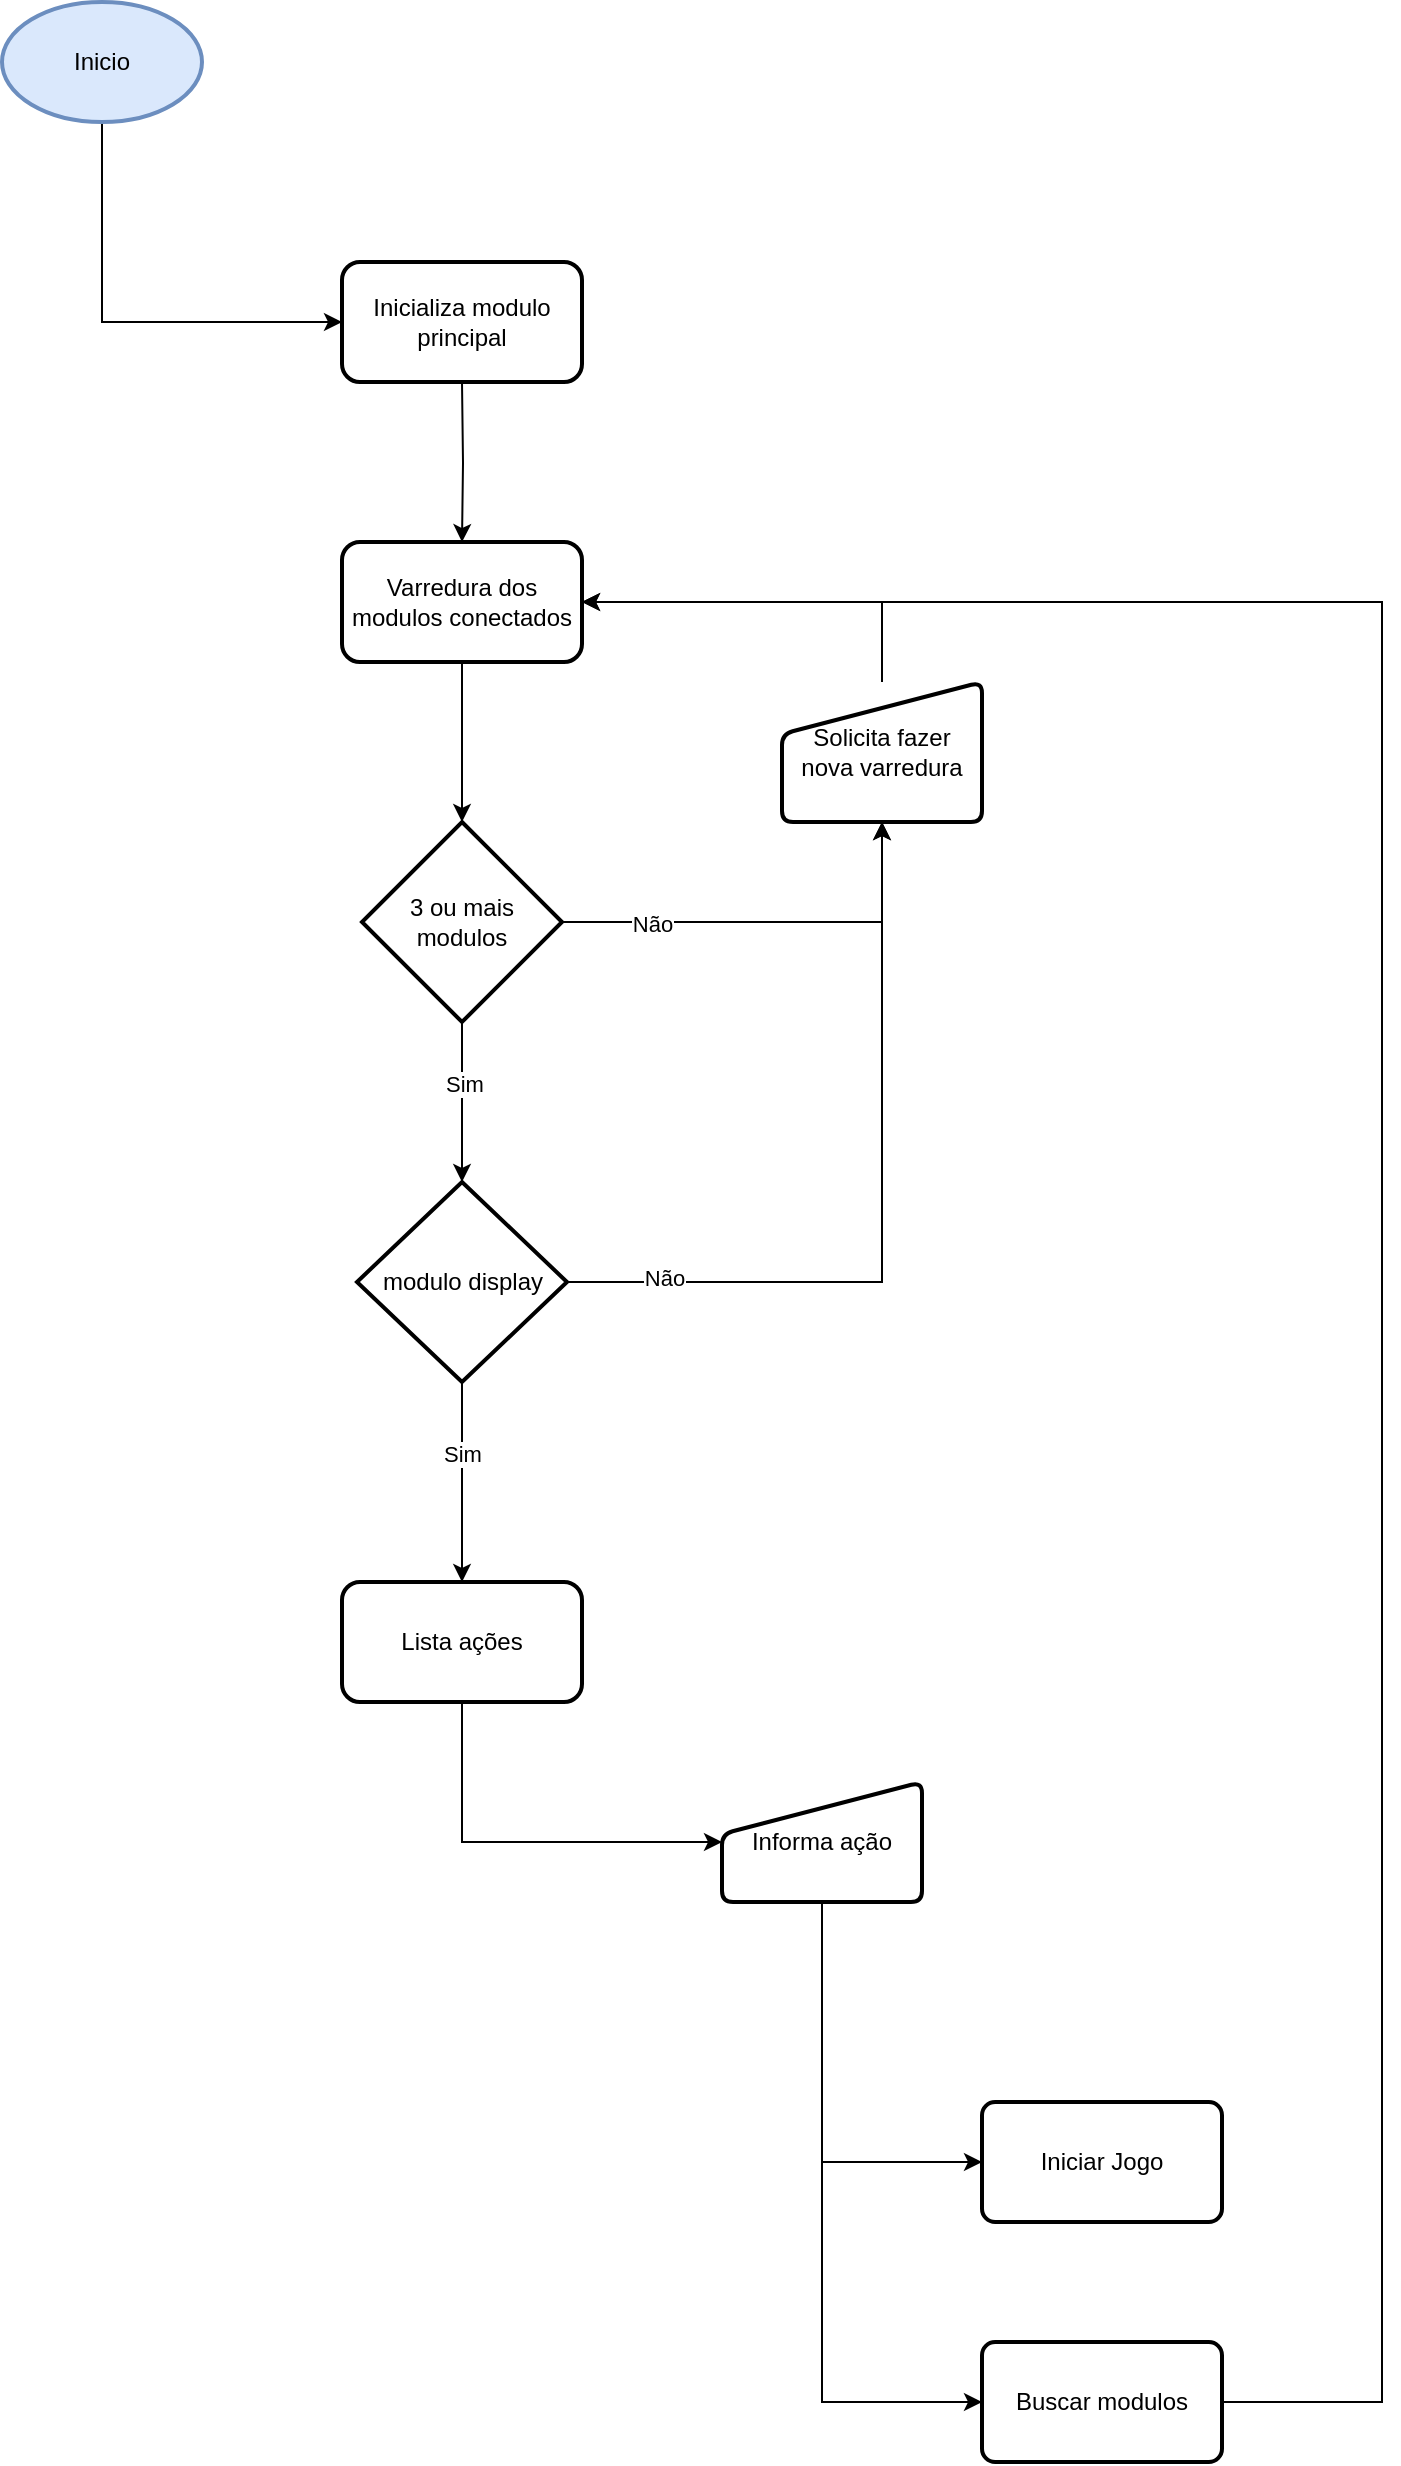 <mxfile version="20.8.10" type="device"><diagram name="Página-1" id="aaaUm0-wydoFxZbL7T6t"><mxGraphModel dx="2680" dy="1560" grid="1" gridSize="10" guides="1" tooltips="1" connect="1" arrows="1" fold="1" page="1" pageScale="1" pageWidth="827" pageHeight="1169" math="0" shadow="0"><root><mxCell id="0"/><mxCell id="1" parent="0"/><mxCell id="_S8Vcwut46INRTvgRBLA-20" value="" style="edgeStyle=orthogonalEdgeStyle;rounded=0;orthogonalLoop=1;jettySize=auto;html=1;entryX=0.5;entryY=1;entryDx=0;entryDy=0;" parent="1" source="_S8Vcwut46INRTvgRBLA-11" target="_S8Vcwut46INRTvgRBLA-37" edge="1"><mxGeometry relative="1" as="geometry"><mxPoint x="640" y="470" as="targetPoint"/></mxGeometry></mxCell><mxCell id="_S8Vcwut46INRTvgRBLA-30" value="Não" style="edgeLabel;html=1;align=center;verticalAlign=middle;resizable=0;points=[];" parent="_S8Vcwut46INRTvgRBLA-20" vertex="1" connectable="0"><mxGeometry x="-0.573" y="-1" relative="1" as="geometry"><mxPoint as="offset"/></mxGeometry></mxCell><mxCell id="_S8Vcwut46INRTvgRBLA-33" value="" style="edgeStyle=orthogonalEdgeStyle;rounded=0;orthogonalLoop=1;jettySize=auto;html=1;" parent="1" source="_S8Vcwut46INRTvgRBLA-11" target="_S8Vcwut46INRTvgRBLA-32" edge="1"><mxGeometry relative="1" as="geometry"/></mxCell><mxCell id="_S8Vcwut46INRTvgRBLA-36" value="Sim" style="edgeLabel;html=1;align=center;verticalAlign=middle;resizable=0;points=[];" parent="_S8Vcwut46INRTvgRBLA-33" vertex="1" connectable="0"><mxGeometry x="-0.242" y="1" relative="1" as="geometry"><mxPoint as="offset"/></mxGeometry></mxCell><mxCell id="_S8Vcwut46INRTvgRBLA-11" value="3 ou mais modulos" style="strokeWidth=2;html=1;shape=mxgraph.flowchart.decision;whiteSpace=wrap;" parent="1" vertex="1"><mxGeometry x="370" y="550" width="100" height="100" as="geometry"/></mxCell><mxCell id="_S8Vcwut46INRTvgRBLA-28" value="" style="edgeStyle=orthogonalEdgeStyle;rounded=0;orthogonalLoop=1;jettySize=auto;html=1;exitX=0.5;exitY=1;exitDx=0;exitDy=0;exitPerimeter=0;entryX=0;entryY=0.5;entryDx=0;entryDy=0;" parent="1" source="_S8Vcwut46INRTvgRBLA-12" target="_S8Vcwut46INRTvgRBLA-27" edge="1"><mxGeometry relative="1" as="geometry"/></mxCell><mxCell id="_S8Vcwut46INRTvgRBLA-12" value="Inicio" style="strokeWidth=2;html=1;shape=mxgraph.flowchart.start_2;whiteSpace=wrap;fillColor=#dae8fc;strokeColor=#6c8ebf;" parent="1" vertex="1"><mxGeometry x="190" y="140" width="100" height="60" as="geometry"/></mxCell><mxCell id="_S8Vcwut46INRTvgRBLA-18" style="edgeStyle=orthogonalEdgeStyle;rounded=0;orthogonalLoop=1;jettySize=auto;html=1;entryX=0.5;entryY=0;entryDx=0;entryDy=0;entryPerimeter=0;exitX=0.5;exitY=1;exitDx=0;exitDy=0;" parent="1" source="_S8Vcwut46INRTvgRBLA-25" target="_S8Vcwut46INRTvgRBLA-11" edge="1"><mxGeometry relative="1" as="geometry"><mxPoint x="420" y="490" as="sourcePoint"/></mxGeometry></mxCell><mxCell id="_S8Vcwut46INRTvgRBLA-29" style="edgeStyle=orthogonalEdgeStyle;rounded=0;orthogonalLoop=1;jettySize=auto;html=1;entryX=1;entryY=0.5;entryDx=0;entryDy=0;exitX=0.5;exitY=0;exitDx=0;exitDy=0;targetPerimeterSpacing=2;" parent="1" source="_S8Vcwut46INRTvgRBLA-37" target="_S8Vcwut46INRTvgRBLA-25" edge="1"><mxGeometry relative="1" as="geometry"><mxPoint x="580" y="440" as="sourcePoint"/></mxGeometry></mxCell><mxCell id="_S8Vcwut46INRTvgRBLA-26" value="" style="edgeStyle=orthogonalEdgeStyle;rounded=0;orthogonalLoop=1;jettySize=auto;html=1;entryX=0.5;entryY=0;entryDx=0;entryDy=0;" parent="1" target="_S8Vcwut46INRTvgRBLA-25" edge="1"><mxGeometry relative="1" as="geometry"><mxPoint x="420" y="330" as="sourcePoint"/></mxGeometry></mxCell><mxCell id="_S8Vcwut46INRTvgRBLA-25" value="Varredura dos modulos conectados" style="rounded=1;whiteSpace=wrap;html=1;strokeWidth=2;" parent="1" vertex="1"><mxGeometry x="360" y="410" width="120" height="60" as="geometry"/></mxCell><mxCell id="_S8Vcwut46INRTvgRBLA-27" value="Inicializa modulo principal" style="rounded=1;whiteSpace=wrap;html=1;strokeWidth=2;" parent="1" vertex="1"><mxGeometry x="360" y="270" width="120" height="60" as="geometry"/></mxCell><mxCell id="_S8Vcwut46INRTvgRBLA-34" style="edgeStyle=orthogonalEdgeStyle;rounded=0;orthogonalLoop=1;jettySize=auto;html=1;entryX=0.5;entryY=1;entryDx=0;entryDy=0;" parent="1" source="_S8Vcwut46INRTvgRBLA-32" target="_S8Vcwut46INRTvgRBLA-37" edge="1"><mxGeometry relative="1" as="geometry"><mxPoint x="640" y="470" as="targetPoint"/></mxGeometry></mxCell><mxCell id="_S8Vcwut46INRTvgRBLA-35" value="Não" style="edgeLabel;html=1;align=center;verticalAlign=middle;resizable=0;points=[];" parent="_S8Vcwut46INRTvgRBLA-34" vertex="1" connectable="0"><mxGeometry x="-0.755" y="2" relative="1" as="geometry"><mxPoint x="1" as="offset"/></mxGeometry></mxCell><mxCell id="_S8Vcwut46INRTvgRBLA-40" value="" style="edgeStyle=orthogonalEdgeStyle;rounded=0;orthogonalLoop=1;jettySize=auto;html=1;" parent="1" source="_S8Vcwut46INRTvgRBLA-32" target="_S8Vcwut46INRTvgRBLA-39" edge="1"><mxGeometry relative="1" as="geometry"/></mxCell><mxCell id="_S8Vcwut46INRTvgRBLA-41" value="Sim" style="edgeLabel;html=1;align=center;verticalAlign=middle;resizable=0;points=[];" parent="_S8Vcwut46INRTvgRBLA-40" vertex="1" connectable="0"><mxGeometry x="-0.293" relative="1" as="geometry"><mxPoint as="offset"/></mxGeometry></mxCell><mxCell id="_S8Vcwut46INRTvgRBLA-32" value="modulo display" style="rhombus;whiteSpace=wrap;html=1;strokeWidth=2;" parent="1" vertex="1"><mxGeometry x="367.5" y="730" width="105" height="100" as="geometry"/></mxCell><mxCell id="_S8Vcwut46INRTvgRBLA-37" value="Solicita fazer nova varredura" style="html=1;strokeWidth=2;shape=manualInput;whiteSpace=wrap;rounded=1;size=26;arcSize=11;" parent="1" vertex="1"><mxGeometry x="580" y="480" width="100" height="70" as="geometry"/></mxCell><mxCell id="_S8Vcwut46INRTvgRBLA-43" style="edgeStyle=orthogonalEdgeStyle;rounded=0;orthogonalLoop=1;jettySize=auto;html=1;entryX=0;entryY=0.5;entryDx=0;entryDy=0;exitX=0.5;exitY=1;exitDx=0;exitDy=0;" parent="1" source="_S8Vcwut46INRTvgRBLA-39" target="_S8Vcwut46INRTvgRBLA-42" edge="1"><mxGeometry relative="1" as="geometry"/></mxCell><mxCell id="_S8Vcwut46INRTvgRBLA-39" value="Lista ações" style="rounded=1;whiteSpace=wrap;html=1;strokeWidth=2;" parent="1" vertex="1"><mxGeometry x="360" y="930" width="120" height="60" as="geometry"/></mxCell><mxCell id="_S8Vcwut46INRTvgRBLA-47" value="" style="edgeStyle=orthogonalEdgeStyle;rounded=0;jumpSize=21;orthogonalLoop=1;jettySize=auto;html=1;endSize=6;sourcePerimeterSpacing=3;targetPerimeterSpacing=4;exitX=0.5;exitY=1;exitDx=0;exitDy=0;entryX=0;entryY=0.5;entryDx=0;entryDy=0;" parent="1" source="_S8Vcwut46INRTvgRBLA-42" target="_S8Vcwut46INRTvgRBLA-46" edge="1"><mxGeometry relative="1" as="geometry"/></mxCell><mxCell id="_S8Vcwut46INRTvgRBLA-51" value="" style="edgeStyle=orthogonalEdgeStyle;rounded=0;jumpSize=21;orthogonalLoop=1;jettySize=auto;html=1;endSize=6;sourcePerimeterSpacing=3;targetPerimeterSpacing=4;exitX=0.5;exitY=1;exitDx=0;exitDy=0;entryX=0;entryY=0.5;entryDx=0;entryDy=0;" parent="1" source="_S8Vcwut46INRTvgRBLA-42" target="_S8Vcwut46INRTvgRBLA-50" edge="1"><mxGeometry relative="1" as="geometry"/></mxCell><mxCell id="_S8Vcwut46INRTvgRBLA-42" value="Informa ação" style="html=1;strokeWidth=2;shape=manualInput;whiteSpace=wrap;rounded=1;size=26;arcSize=11;" parent="1" vertex="1"><mxGeometry x="550" y="1030" width="100" height="60" as="geometry"/></mxCell><mxCell id="_S8Vcwut46INRTvgRBLA-46" value="Iniciar Jogo" style="rounded=1;whiteSpace=wrap;html=1;strokeWidth=2;arcSize=11;" parent="1" vertex="1"><mxGeometry x="680" y="1190" width="120" height="60" as="geometry"/></mxCell><mxCell id="_S8Vcwut46INRTvgRBLA-54" value="" style="edgeStyle=orthogonalEdgeStyle;rounded=0;jumpSize=11;orthogonalLoop=1;jettySize=auto;html=1;startSize=6;endSize=6;sourcePerimeterSpacing=0;targetPerimeterSpacing=0;entryX=1;entryY=0.5;entryDx=0;entryDy=0;" parent="1" source="_S8Vcwut46INRTvgRBLA-50" target="_S8Vcwut46INRTvgRBLA-25" edge="1"><mxGeometry relative="1" as="geometry"><mxPoint x="750" y="438.261" as="targetPoint"/><Array as="points"><mxPoint x="880" y="1340"/><mxPoint x="880" y="440"/></Array></mxGeometry></mxCell><mxCell id="_S8Vcwut46INRTvgRBLA-50" value="Buscar modulos" style="whiteSpace=wrap;html=1;strokeWidth=2;rounded=1;arcSize=11;" parent="1" vertex="1"><mxGeometry x="680" y="1310" width="120" height="60" as="geometry"/></mxCell></root></mxGraphModel></diagram></mxfile>